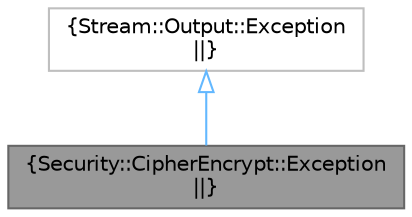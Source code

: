 digraph "Security::CipherEncrypt::Exception"
{
 // LATEX_PDF_SIZE
  bgcolor="transparent";
  edge [fontname=Helvetica,fontsize=10,labelfontname=Helvetica,labelfontsize=10];
  node [fontname=Helvetica,fontsize=10,shape=box,height=0.2,width=0.4];
  Node1 [label="{Security::CipherEncrypt::Exception\n||}",height=0.2,width=0.4,color="gray40", fillcolor="grey60", style="filled", fontcolor="black",tooltip=" "];
  Node2 -> Node1 [dir="back",color="steelblue1",style="solid",arrowtail="onormal"];
  Node2 [label="{Stream::Output::Exception\n||}",height=0.2,width=0.4,color="grey75", fillcolor="white", style="filled",URL="/tmp/build/x64/Release/Stream/tag.xml$d5/d2d/structStream_1_1Output_1_1Exception.html",tooltip=" "];
}
